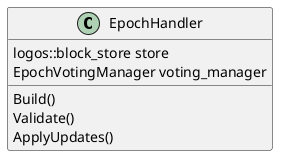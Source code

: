 @startuml

EpochHandler : logos::block_store store
EpochHandler : EpochVotingManager voting_manager

EpochHandler : Build()
EpochHandler : Validate()
EpochHandler : ApplyUpdates()

@enduml